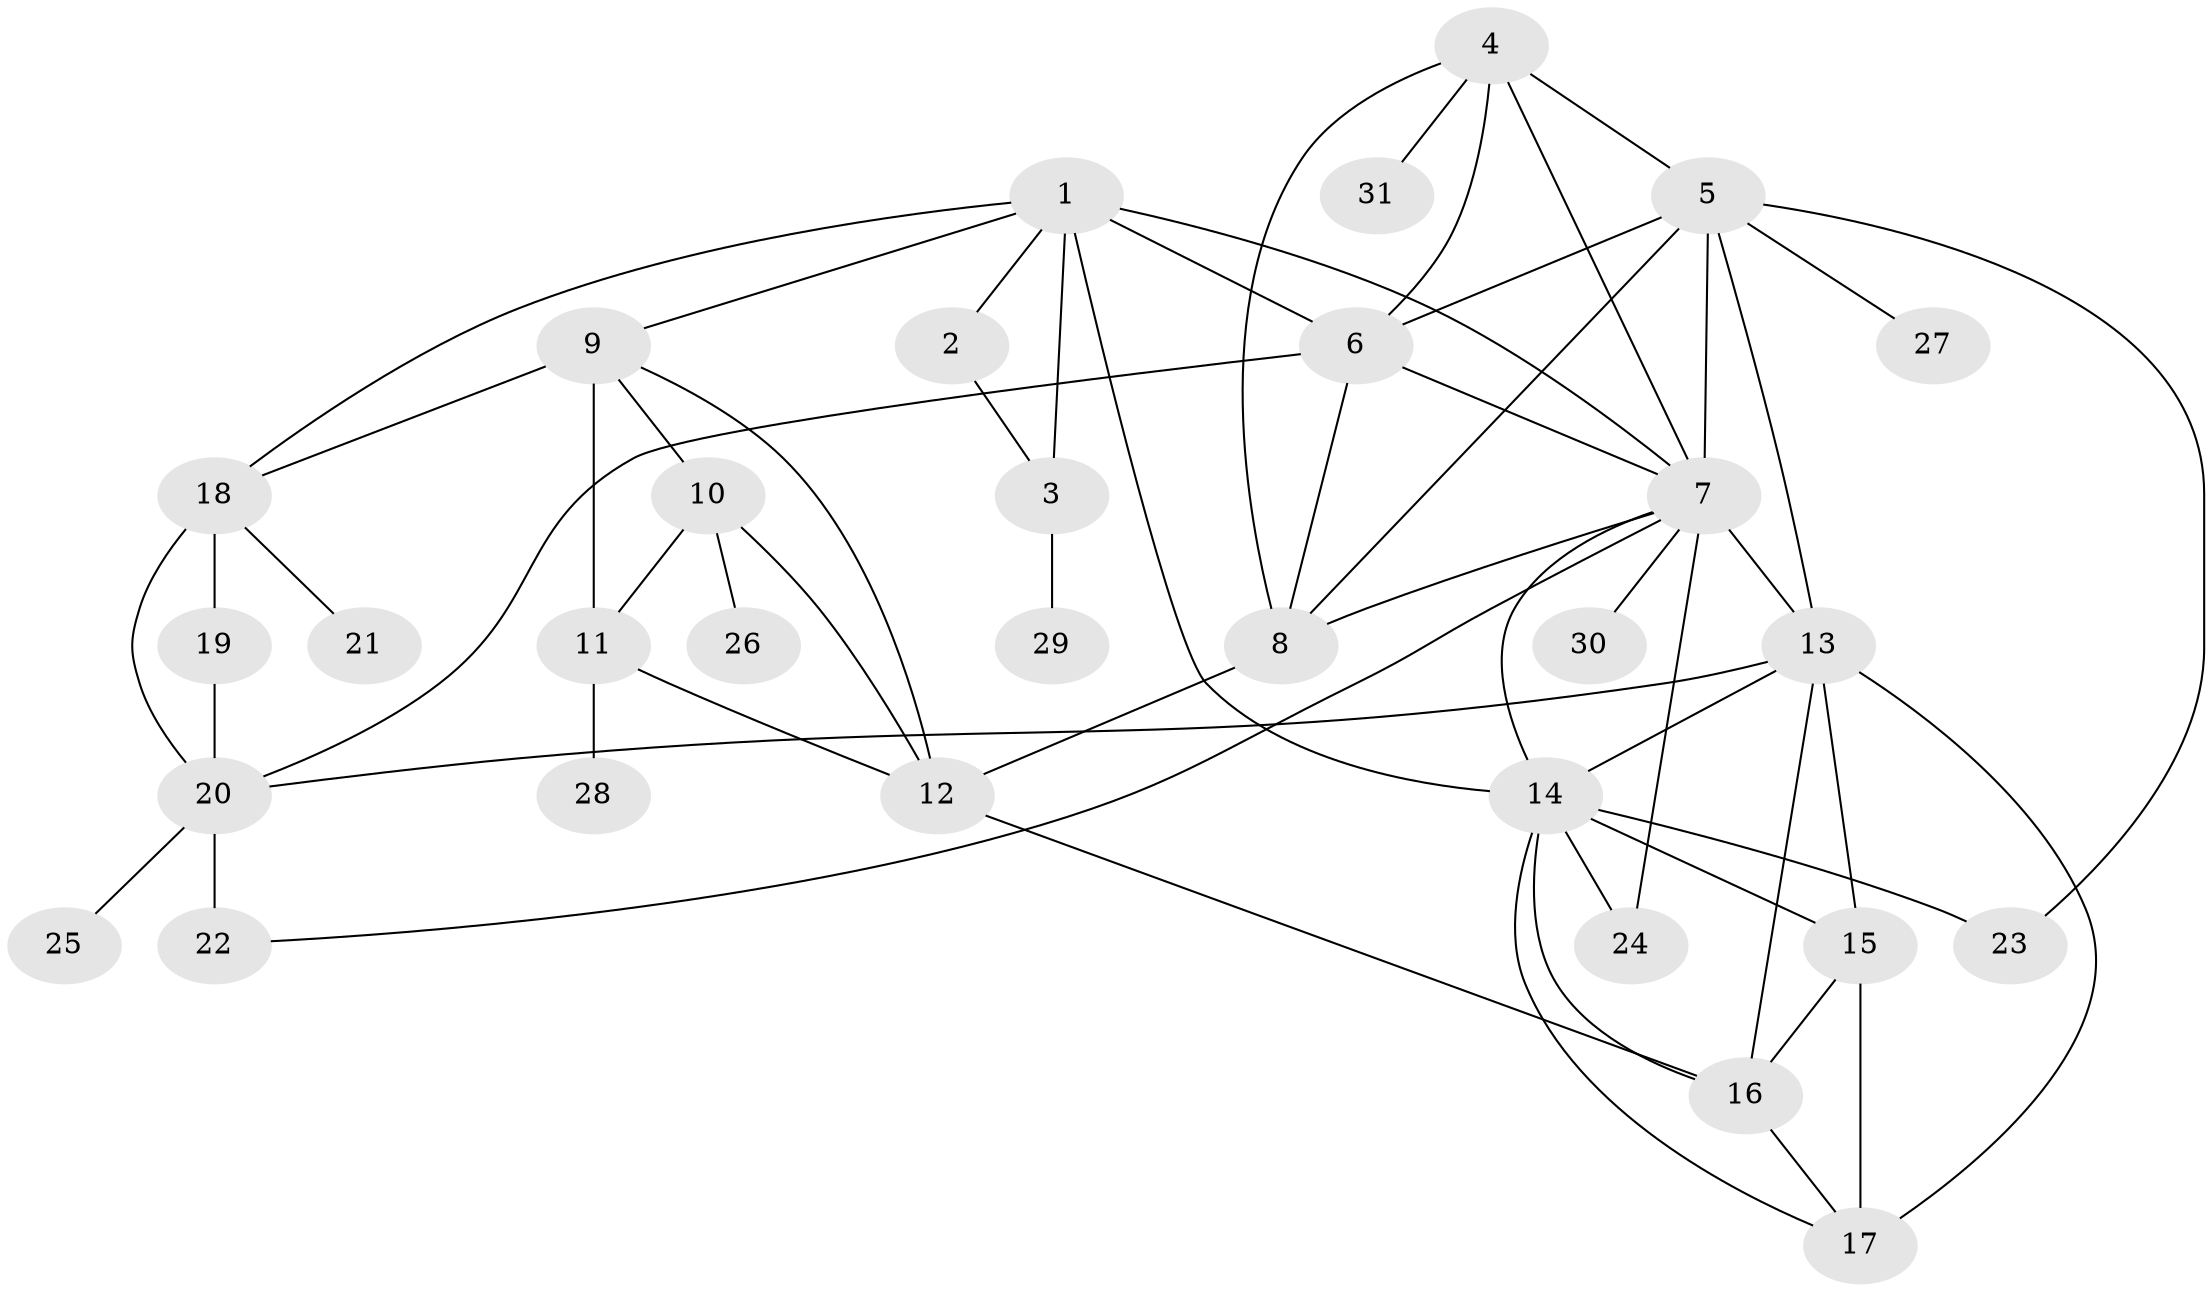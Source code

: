 // original degree distribution, {6: 0.049019607843137254, 8: 0.049019607843137254, 7: 0.0392156862745098, 14: 0.00980392156862745, 5: 0.029411764705882353, 10: 0.0196078431372549, 9: 0.029411764705882353, 11: 0.00980392156862745, 4: 0.00980392156862745, 3: 0.049019607843137254, 1: 0.6078431372549019, 2: 0.09803921568627451}
// Generated by graph-tools (version 1.1) at 2025/52/03/04/25 22:52:23]
// undirected, 31 vertices, 59 edges
graph export_dot {
  node [color=gray90,style=filled];
  1;
  2;
  3;
  4;
  5;
  6;
  7;
  8;
  9;
  10;
  11;
  12;
  13;
  14;
  15;
  16;
  17;
  18;
  19;
  20;
  21;
  22;
  23;
  24;
  25;
  26;
  27;
  28;
  29;
  30;
  31;
  1 -- 2 [weight=3.0];
  1 -- 3 [weight=3.0];
  1 -- 6 [weight=2.0];
  1 -- 7 [weight=1.0];
  1 -- 9 [weight=1.0];
  1 -- 14 [weight=1.0];
  1 -- 18 [weight=1.0];
  2 -- 3 [weight=1.0];
  3 -- 29 [weight=1.0];
  4 -- 5 [weight=1.0];
  4 -- 6 [weight=1.0];
  4 -- 7 [weight=1.0];
  4 -- 8 [weight=1.0];
  4 -- 31 [weight=1.0];
  5 -- 6 [weight=1.0];
  5 -- 7 [weight=7.0];
  5 -- 8 [weight=1.0];
  5 -- 13 [weight=1.0];
  5 -- 23 [weight=1.0];
  5 -- 27 [weight=1.0];
  6 -- 7 [weight=1.0];
  6 -- 8 [weight=1.0];
  6 -- 20 [weight=1.0];
  7 -- 8 [weight=1.0];
  7 -- 13 [weight=1.0];
  7 -- 14 [weight=1.0];
  7 -- 22 [weight=1.0];
  7 -- 24 [weight=1.0];
  7 -- 30 [weight=1.0];
  8 -- 12 [weight=1.0];
  9 -- 10 [weight=2.0];
  9 -- 11 [weight=6.0];
  9 -- 12 [weight=2.0];
  9 -- 18 [weight=1.0];
  10 -- 11 [weight=1.0];
  10 -- 12 [weight=1.0];
  10 -- 26 [weight=1.0];
  11 -- 12 [weight=1.0];
  11 -- 28 [weight=1.0];
  12 -- 16 [weight=1.0];
  13 -- 14 [weight=1.0];
  13 -- 15 [weight=1.0];
  13 -- 16 [weight=1.0];
  13 -- 17 [weight=1.0];
  13 -- 20 [weight=1.0];
  14 -- 15 [weight=1.0];
  14 -- 16 [weight=1.0];
  14 -- 17 [weight=1.0];
  14 -- 23 [weight=1.0];
  14 -- 24 [weight=1.0];
  15 -- 16 [weight=1.0];
  15 -- 17 [weight=4.0];
  16 -- 17 [weight=1.0];
  18 -- 19 [weight=1.0];
  18 -- 20 [weight=3.0];
  18 -- 21 [weight=1.0];
  19 -- 20 [weight=3.0];
  20 -- 22 [weight=3.0];
  20 -- 25 [weight=1.0];
}
